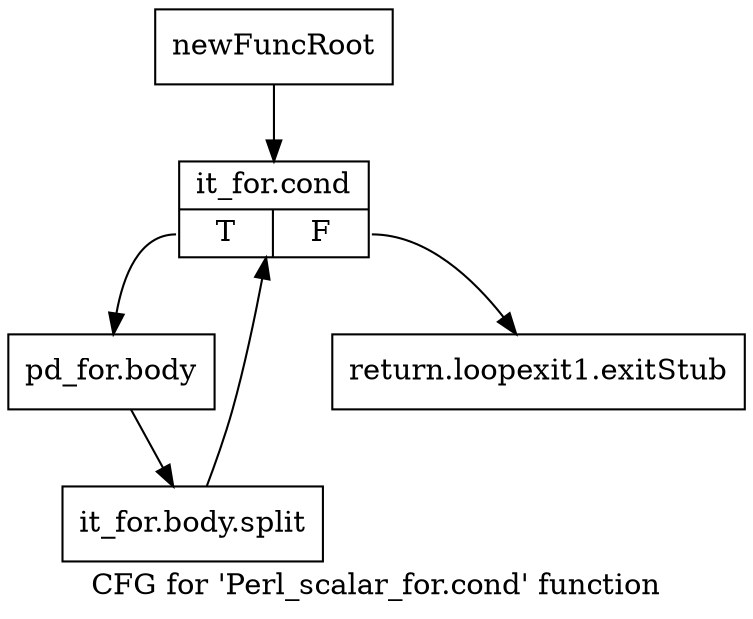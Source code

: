 digraph "CFG for 'Perl_scalar_for.cond' function" {
	label="CFG for 'Perl_scalar_for.cond' function";

	Node0x4bf8fa0 [shape=record,label="{newFuncRoot}"];
	Node0x4bf8fa0 -> Node0x4bf9040;
	Node0x4bf8ff0 [shape=record,label="{return.loopexit1.exitStub}"];
	Node0x4bf9040 [shape=record,label="{it_for.cond|{<s0>T|<s1>F}}"];
	Node0x4bf9040:s0 -> Node0x4bf9090;
	Node0x4bf9040:s1 -> Node0x4bf8ff0;
	Node0x4bf9090 [shape=record,label="{pd_for.body}"];
	Node0x4bf9090 -> Node0x63066c0;
	Node0x63066c0 [shape=record,label="{it_for.body.split}"];
	Node0x63066c0 -> Node0x4bf9040;
}
